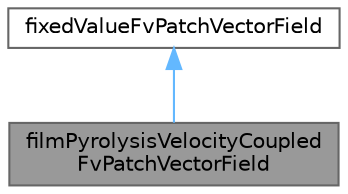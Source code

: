 digraph "filmPyrolysisVelocityCoupledFvPatchVectorField"
{
 // LATEX_PDF_SIZE
  bgcolor="transparent";
  edge [fontname=Helvetica,fontsize=10,labelfontname=Helvetica,labelfontsize=10];
  node [fontname=Helvetica,fontsize=10,shape=box,height=0.2,width=0.4];
  Node1 [id="Node000001",label="filmPyrolysisVelocityCoupled\lFvPatchVectorField",height=0.2,width=0.4,color="gray40", fillcolor="grey60", style="filled", fontcolor="black",tooltip="This boundary condition is designed to be used in conjunction with surface film and pyrolysis modelli..."];
  Node2 -> Node1 [id="edge1_Node000001_Node000002",dir="back",color="steelblue1",style="solid",tooltip=" "];
  Node2 [id="Node000002",label="fixedValueFvPatchVectorField",height=0.2,width=0.4,color="gray40", fillcolor="white", style="filled",tooltip=" "];
}
